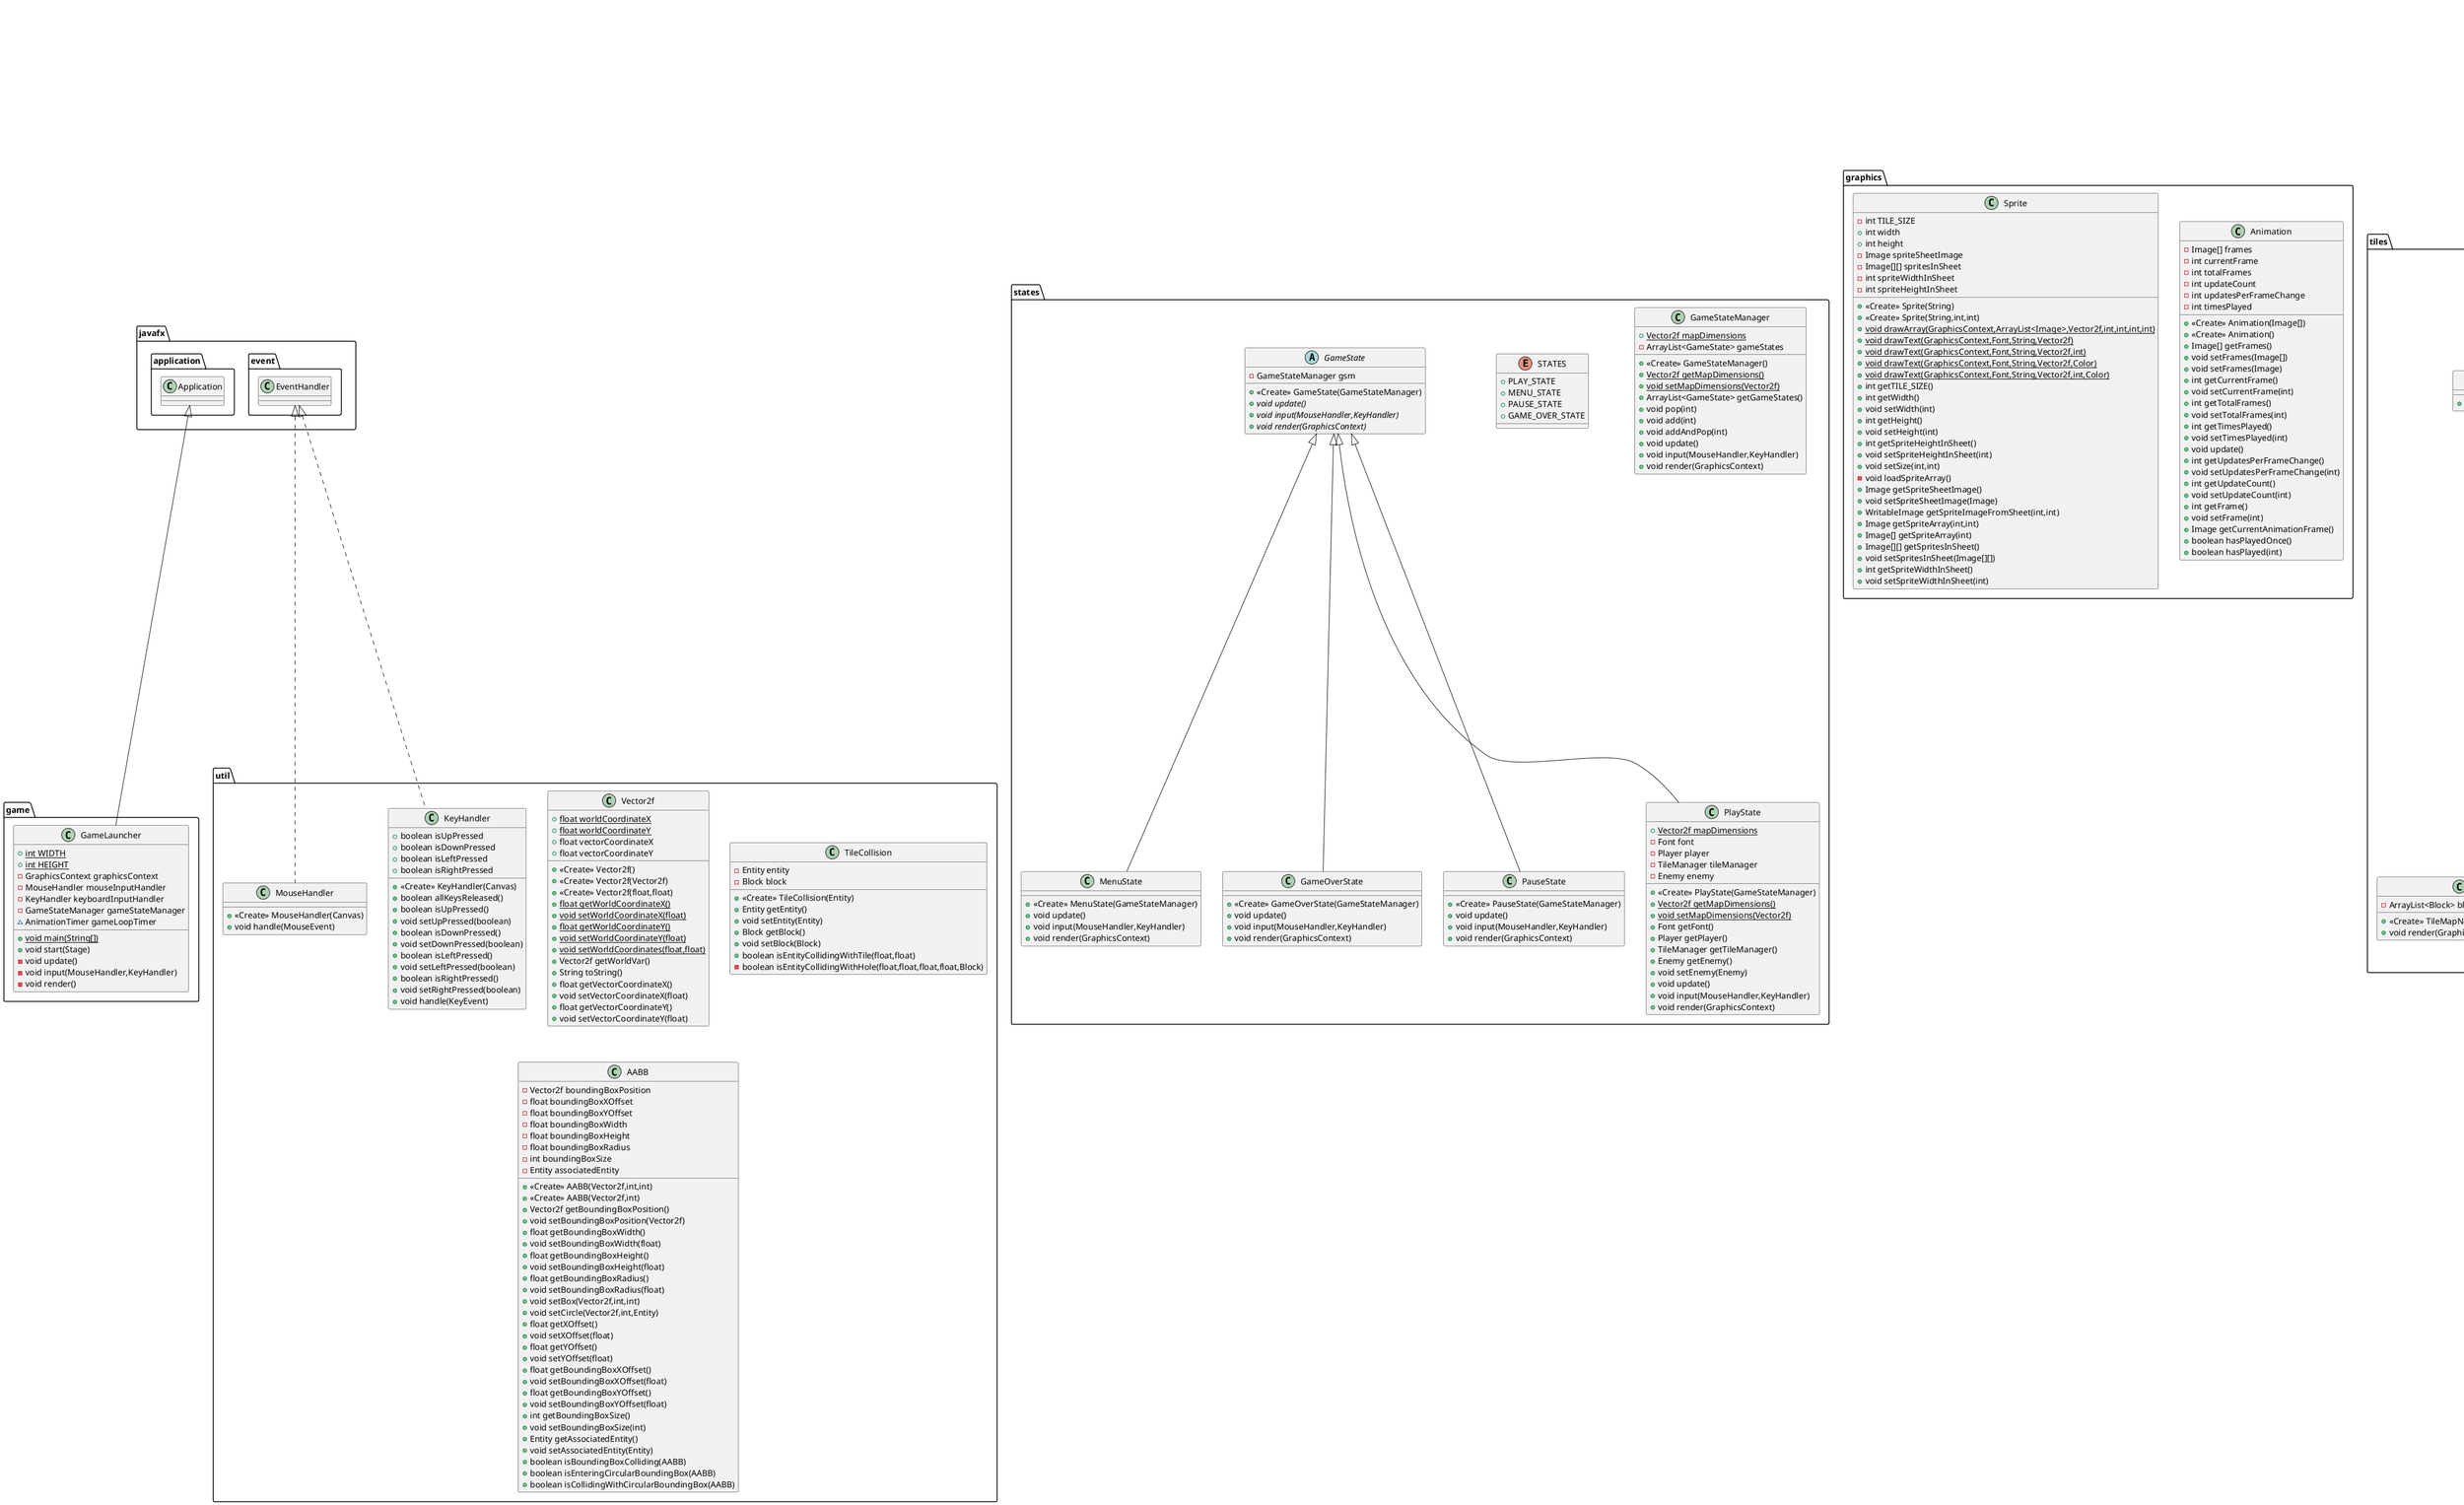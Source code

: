 @startuml
class states.MenuState {
+ <<Create>> MenuState(GameStateManager)
+ void update()
+ void input(MouseHandler,KeyHandler)
+ void render(GraphicsContext)
}
class graphics.Animation {
- Image[] frames
- int currentFrame
- int totalFrames
- int updateCount
- int updatesPerFrameChange
- int timesPlayed
+ <<Create>> Animation(Image[])
+ <<Create>> Animation()
+ Image[] getFrames()
+ void setFrames(Image[])
+ void setFrames(Image)
+ int getCurrentFrame()
+ void setCurrentFrame(int)
+ int getTotalFrames()
+ void setTotalFrames(int)
+ int getTimesPlayed()
+ void setTimesPlayed(int)
+ void update()
+ int getUpdatesPerFrameChange()
+ void setUpdatesPerFrameChange(int)
+ int getUpdateCount()
+ void setUpdateCount(int)
+ int getFrame()
+ void setFrame(int)
+ Image getCurrentAnimationFrame()
+ boolean hasPlayedOnce()
+ boolean hasPlayed(int)
}
class tiles.TileManager {
+ {static} int tileWidth
+ {static} int tileHeight
+ {static} ArrayList<TileMap> tileMaps
+ <<Create>> TileManager()
+ <<Create>> TileManager(String)
+ {static} int getTileWidth()
+ {static} void setTileWidth(int)
+ {static} int getTileHeight()
+ {static} void setTileHeight(int)
+ {static} ArrayList<TileMap> getTileMaps()
+ {static} void setTileMaps(ArrayList<TileMap>)
- void addTileMap(String,int,int)
+ void render(GraphicsContext)
}
class entity.Enemy {
- AABB sensingRange
- int sensingRadius
+ <<Create>> Enemy(Sprite,Vector2f,int)
+ util.AABB getSensingRange()
+ void setSensingRange(util.AABB)
+ int getSensingRadius()
+ void setSensingRadius(int)
+ void update(AABB)
+ void render(GraphicsContext)
}
class states.GameOverState {
+ <<Create>> GameOverState(GameStateManager)
+ void update()
+ void input(MouseHandler,KeyHandler)
+ void render(GraphicsContext)
}
class graphics.Sprite {
- int TILE_SIZE
+ int width
+ int height
- Image spriteSheetImage
- Image[][] spritesInSheet
- int spriteWidthInSheet
- int spriteHeightInSheet
+ <<Create>> Sprite(String)
+ <<Create>> Sprite(String,int,int)
+ {static} void drawArray(GraphicsContext,ArrayList<Image>,Vector2f,int,int,int,int)
+ {static} void drawText(GraphicsContext,Font,String,Vector2f)
+ {static} void drawText(GraphicsContext,Font,String,Vector2f,int)
+ {static} void drawText(GraphicsContext,Font,String,Vector2f,Color)
+ {static} void drawText(GraphicsContext,Font,String,Vector2f,int,Color)
+ int getTILE_SIZE()
+ int getWidth()
+ void setWidth(int)
+ int getHeight()
+ void setHeight(int)
+ int getSpriteHeightInSheet()
+ void setSpriteHeightInSheet(int)
+ void setSize(int,int)
- void loadSpriteArray()
+ Image getSpriteSheetImage()
+ void setSpriteSheetImage(Image)
+ WritableImage getSpriteImageFromSheet(int,int)
+ Image getSpriteArray(int,int)
+ Image[] getSpriteArray(int)
+ Image[][] getSpritesInSheet()
+ void setSpritesInSheet(Image[][])
+ int getSpriteWidthInSheet()
+ void setSpriteWidthInSheet(int)
}
abstract class tiles.block.Block {
# int blockWidth
# int blockHeight
# Image blockImage
# Vector2f blockPosition
+ <<Create>> Block(Image,Vector2f,int,int)
+ {abstract}boolean update(AABB)
+ {abstract}boolean isInside(AABB)
+ void render(GraphicsContext)
+ int getBlockWidth()
+ void setBlockWidth(int)
+ int getBlockHeight()
+ void setBlockHeight(int)
+ Image getBlockImage()
+ void setBlockImage(Image)
+ Vector2f getBlockPosition()
+ void setBlockPosition(Vector2f)
}
abstract class tiles.TileMap {
+ {abstract}void render(GraphicsContext)
}
class tiles.TileMapNorm {
- ArrayList<Block> blocks
+ <<Create>> TileMapNorm(String,Sprite,int,int,int,int,int)
+ void render(GraphicsContext)
}
class states.PauseState {
+ <<Create>> PauseState(GameStateManager)
+ void update()
+ void input(MouseHandler,KeyHandler)
+ void render(GraphicsContext)
}
class game.GameLauncher {
+ {static} int WIDTH
+ {static} int HEIGHT
- GraphicsContext graphicsContext
- MouseHandler mouseInputHandler
- KeyHandler keyboardInputHandler
- GameStateManager gameStateManager
~ AnimationTimer gameLoopTimer
+ {static} void main(String[])
+ void start(Stage)
- void update()
- void input(MouseHandler,KeyHandler)
- void render()
}
class states.GameStateManager {
+ {static} Vector2f mapDimensions
- ArrayList<GameState> gameStates
+ <<Create>> GameStateManager()
+ {static} Vector2f getMapDimensions()
+ {static} void setMapDimensions(Vector2f)
+ ArrayList<GameState> getGameStates()
+ void pop(int)
+ void add(int)
+ void addAndPop(int)
+ void update()
+ void input(MouseHandler,KeyHandler)
+ void render(GraphicsContext)
}
enum states.STATES {
+  PLAY_STATE
+  MENU_STATE
+  PAUSE_STATE
+  GAME_OVER_STATE
}
class entity.Player {
+ <<Create>> Player(Sprite,Vector2f,int)
+ void movePlayer()
- void resetPlayerPosition()
+ void update()
+ void render(GraphicsContext)
+ void input(MouseHandler,KeyHandler)
}
class tiles.block.HoleBlock {
+ <<Create>> HoleBlock(Image,Vector2f,int,int)
+ boolean update(AABB)
+ boolean isInside(AABB)
+ void render(GraphicsContext)
}
class tiles.TileMapObj {
+ {static} HashMap<String,Block> tmo_blocks
- int defaultBlockID
+ <<Create>> TileMapObj(String,Sprite,int,int,int,int,int)
+ {static} HashMap<String,Block> getTmo_blocks()
+ {static} void setTmo_blocks(HashMap<String,Block>)
+ int getDefaultBlockID()
+ void render(GraphicsContext)
}
class util.KeyHandler {
+ boolean isUpPressed
+ boolean isDownPressed
+ boolean isLeftPressed
+ boolean isRightPressed
+ <<Create>> KeyHandler(Canvas)
+ boolean allKeysReleased()
+ boolean isUpPressed()
+ void setUpPressed(boolean)
+ boolean isDownPressed()
+ void setDownPressed(boolean)
+ boolean isLeftPressed()
+ void setLeftPressed(boolean)
+ boolean isRightPressed()
+ void setRightPressed(boolean)
+ void handle(KeyEvent)
}
class util.Vector2f {
+ {static} float worldCoordinateX
+ {static} float worldCoordinateY
+ float vectorCoordinateX
+ float vectorCoordinateY
+ <<Create>> Vector2f()
+ <<Create>> Vector2f(Vector2f)
+ <<Create>> Vector2f(float,float)
+ {static} float getWorldCoordinateX()
+ {static} void setWorldCoordinateX(float)
+ {static} float getWorldCoordinateY()
+ {static} void setWorldCoordinateY(float)
+ {static} void setWorldCoordinates(float,float)
+ Vector2f getWorldVar()
+ String toString()
+ float getVectorCoordinateX()
+ void setVectorCoordinateX(float)
+ float getVectorCoordinateY()
+ void setVectorCoordinateY(float)
}
abstract class entity.Entity {
# boolean isMoveUp
# Animation animation
# Sprite sprite
# Vector2f position
# int size
# EntityDirection currentDirection
# AnimationType currentAnimation
# AABB hitBoundary
# AABB boundary
# float dx
# float dy
# float maxSpeed
# float acceleration
# float deceleration
# TileCollision tileCollision
+ <<Create>> Entity(Sprite,Vector2f,int)
+ util.TileCollision getTileCollision()
+ void setTileCollision(util.TileCollision)
+ void setAnimation(AnimationType,Image[],int)
+ void setAnimation(AnimationType,Image,int)
+ void setHitBoxDirection()
+ void update()
- void handleEntityAnimation()
+ void input(KeyHandler,MouseHandler)
+ {abstract}void render(GraphicsContext)
+ int getSize()
+ void setSize(int)
+ Animation getAnimation()
+ void setAnimation(Animation)
+ boolean isMoveUp()
+ void setMoveUp(boolean)
+ boolean isMoveDown()
+ void setMoveDown(boolean)
+ boolean isMoveLeft()
+ void setMoveLeft(boolean)
+ boolean isMoveRight()
+ void setMoveRight(boolean)
+ boolean isFallen()
+ void setFallen(boolean)
+ Sprite getSprite()
+ void setSprite(Sprite)
+ Vector2f getPosition()
+ void setPosition(Vector2f)
+ EntityDirection getCurrentDirection()
+ void setCurrentDirection(EntityDirection)
+ AnimationType getCurrentAnimation()
+ void setCurrentAnimation(AnimationType)
+ AABB getHitBoundary()
+ void setHitBoundary(AABB)
+ AABB getBoundary()
+ void setBoundary(AABB)
+ float getDx()
+ void setDx(float)
+ float getDy()
+ void setDy(float)
+ float getMaxSpeed()
+ void setMaxSpeed(float)
+ float getAcceleration()
+ void setAcceleration(float)
+ float getDeceleration()
+ void setDeceleration(float)
}
enum entity.EntityDirection {
+  RIGHT
+  LEFT
+  DOWN
+  UP
+  FALLEN
}
enum entity.AnimationType {
+  IDLE
+  MOVE_UP
+  MOVE_DOWN
+  MOVE_RIGHT
+  MOVE_LEFT
+  FALLING
}
class states.PlayState {
+ {static} Vector2f mapDimensions
- Font font
- Player player
- TileManager tileManager
- Enemy enemy
+ <<Create>> PlayState(GameStateManager)
+ {static} Vector2f getMapDimensions()
+ {static} void setMapDimensions(Vector2f)
+ Font getFont()
+ Player getPlayer()
+ TileManager getTileManager()
+ Enemy getEnemy()
+ void setEnemy(Enemy)
+ void update()
+ void input(MouseHandler,KeyHandler)
+ void render(GraphicsContext)
}
class util.MouseHandler {
+ <<Create>> MouseHandler(Canvas)
+ void handle(MouseEvent)
}
class tiles.block.ObjBlock {
+ <<Create>> ObjBlock(Image,Vector2f,int,int)
+ boolean update(AABB)
+ boolean isInside(AABB)
+ void render(GraphicsContext)
}
abstract class states.GameState {
- GameStateManager gsm
+ <<Create>> GameState(GameStateManager)
+ {abstract}void update()
+ {abstract}void input(MouseHandler,KeyHandler)
+ {abstract}void render(GraphicsContext)
}
class util.TileCollision {
- Entity entity
- Block block
+ <<Create>> TileCollision(Entity)
+ Entity getEntity()
+ void setEntity(Entity)
+ Block getBlock()
+ void setBlock(Block)
+ boolean isEntityCollidingWithTile(float,float)
- boolean isEntityCollidingWithHole(float,float,float,float,Block)
}
class util.AABB {
- Vector2f boundingBoxPosition
- float boundingBoxXOffset
- float boundingBoxYOffset
- float boundingBoxWidth
- float boundingBoxHeight
- float boundingBoxRadius
- int boundingBoxSize
- Entity associatedEntity
+ <<Create>> AABB(Vector2f,int,int)
+ <<Create>> AABB(Vector2f,int)
+ Vector2f getBoundingBoxPosition()
+ void setBoundingBoxPosition(Vector2f)
+ float getBoundingBoxWidth()
+ void setBoundingBoxWidth(float)
+ float getBoundingBoxHeight()
+ void setBoundingBoxHeight(float)
+ float getBoundingBoxRadius()
+ void setBoundingBoxRadius(float)
+ void setBox(Vector2f,int,int)
+ void setCircle(Vector2f,int,Entity)
+ float getXOffset()
+ void setXOffset(float)
+ float getYOffset()
+ void setYOffset(float)
+ float getBoundingBoxXOffset()
+ void setBoundingBoxXOffset(float)
+ float getBoundingBoxYOffset()
+ void setBoundingBoxYOffset(float)
+ int getBoundingBoxSize()
+ void setBoundingBoxSize(int)
+ Entity getAssociatedEntity()
+ void setAssociatedEntity(Entity)
+ boolean isBoundingBoxColliding(AABB)
+ boolean isEnteringCircularBoundingBox(AABB)
+ boolean isCollidingWithCircularBoundingBox(AABB)
}
class tiles.block.NormBlock {
+ <<Create>> NormBlock(Image,Vector2f,int,int)
+ boolean update(AABB)
+ boolean isInside(AABB)
+ void render(GraphicsContext)
}


states.GameState <|-- states.MenuState
entity.Entity <|-- entity.Enemy
states.GameState <|-- states.GameOverState
tiles.TileMap <|-- tiles.TileMapNorm
states.GameState <|-- states.PauseState
javafx.application.Application <|-- game.GameLauncher
entity.Entity <|-- entity.Player
tiles.block.Block <|-- tiles.block.HoleBlock
tiles.TileMap <|-- tiles.TileMapObj
javafx.event.EventHandler <|.. util.KeyHandler
states.GameState <|-- states.PlayState
javafx.event.EventHandler <|.. util.MouseHandler
tiles.block.Block <|-- tiles.block.ObjBlock
tiles.block.Block <|-- tiles.block.NormBlock
@enduml